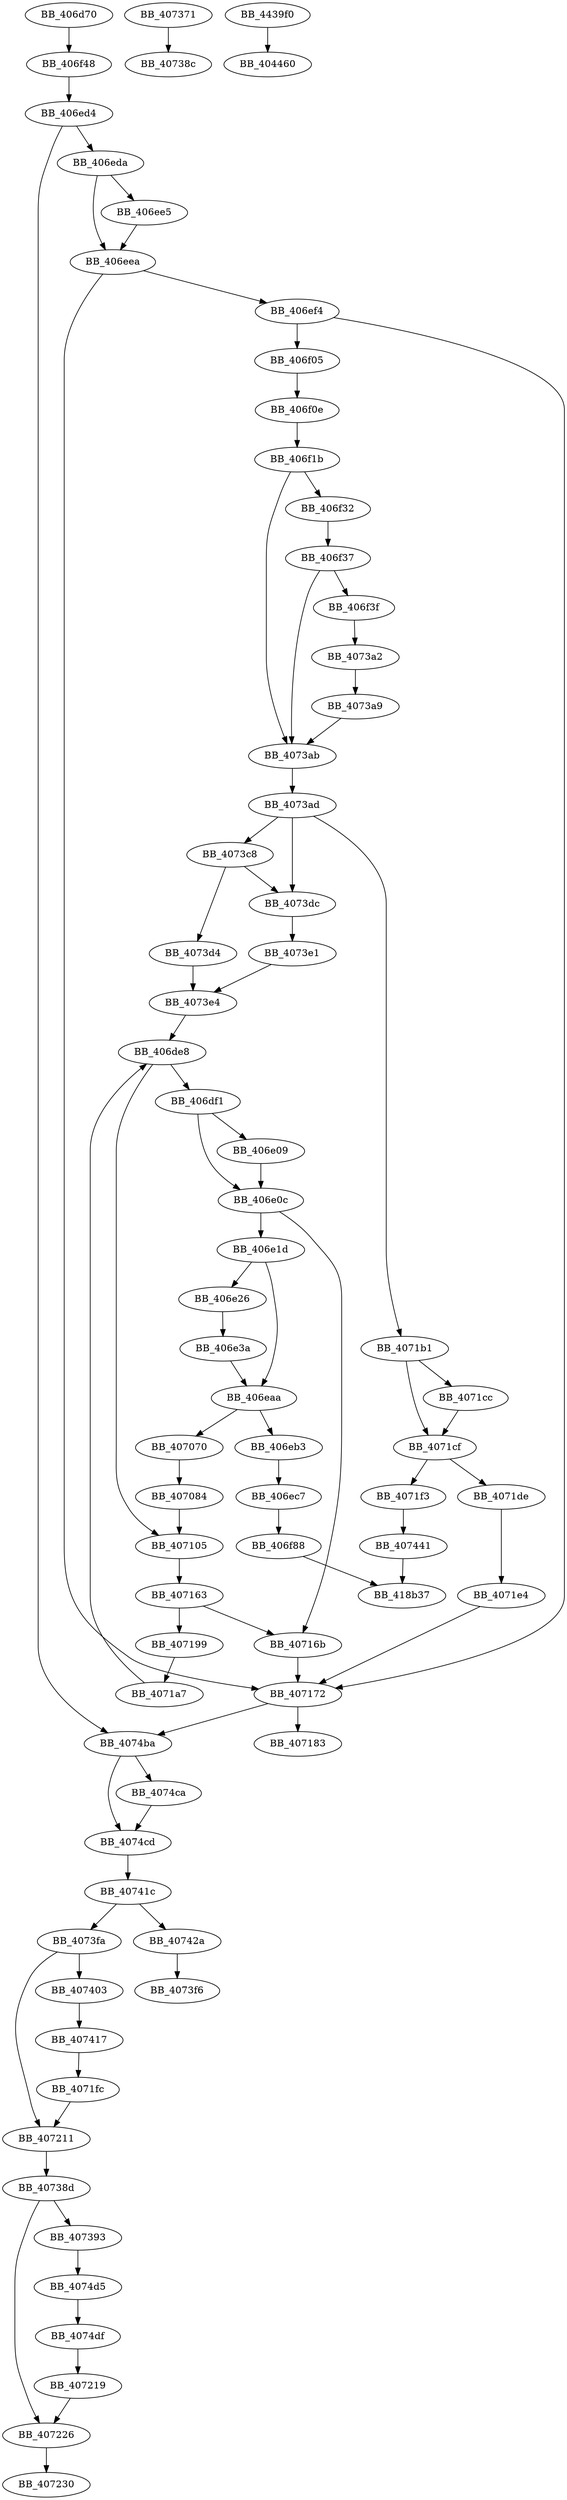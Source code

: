 DiGraph sub_406D70{
BB_406d70->BB_406f48
BB_406de8->BB_406df1
BB_406de8->BB_407105
BB_406df1->BB_406e09
BB_406df1->BB_406e0c
BB_406e09->BB_406e0c
BB_406e0c->BB_406e1d
BB_406e0c->BB_40716b
BB_406e1d->BB_406e26
BB_406e1d->BB_406eaa
BB_406e26->BB_406e3a
BB_406e3a->BB_406eaa
BB_406eaa->BB_406eb3
BB_406eaa->BB_407070
BB_406eb3->BB_406ec7
BB_406ec7->BB_406f88
BB_406ed4->BB_406eda
BB_406ed4->BB_4074ba
BB_406eda->BB_406ee5
BB_406eda->BB_406eea
BB_406ee5->BB_406eea
BB_406eea->BB_406ef4
BB_406eea->BB_407172
BB_406ef4->BB_406f05
BB_406ef4->BB_407172
BB_406f05->BB_406f0e
BB_406f0e->BB_406f1b
BB_406f1b->BB_406f32
BB_406f1b->BB_4073ab
BB_406f32->BB_406f37
BB_406f37->BB_406f3f
BB_406f37->BB_4073ab
BB_406f3f->BB_4073a2
BB_406f48->BB_406ed4
BB_406f88->BB_418b37
BB_407070->BB_407084
BB_407084->BB_407105
BB_407105->BB_407163
BB_407163->BB_40716b
BB_407163->BB_407199
BB_40716b->BB_407172
BB_407172->BB_407183
BB_407172->BB_4074ba
BB_407199->BB_4071a7
BB_4071a7->BB_406de8
BB_4071b1->BB_4071cc
BB_4071b1->BB_4071cf
BB_4071cc->BB_4071cf
BB_4071cf->BB_4071de
BB_4071cf->BB_4071f3
BB_4071de->BB_4071e4
BB_4071e4->BB_407172
BB_4071f3->BB_407441
BB_4071fc->BB_407211
BB_407211->BB_40738d
BB_407219->BB_407226
BB_407226->BB_407230
BB_407371->BB_40738c
BB_40738d->BB_407226
BB_40738d->BB_407393
BB_407393->BB_4074d5
BB_4073a2->BB_4073a9
BB_4073a9->BB_4073ab
BB_4073ab->BB_4073ad
BB_4073ad->BB_4071b1
BB_4073ad->BB_4073c8
BB_4073ad->BB_4073dc
BB_4073c8->BB_4073d4
BB_4073c8->BB_4073dc
BB_4073d4->BB_4073e4
BB_4073dc->BB_4073e1
BB_4073e1->BB_4073e4
BB_4073e4->BB_406de8
BB_4073fa->BB_407211
BB_4073fa->BB_407403
BB_407403->BB_407417
BB_407417->BB_4071fc
BB_40741c->BB_4073fa
BB_40741c->BB_40742a
BB_40742a->BB_4073f6
BB_407441->BB_418b37
BB_4074ba->BB_4074ca
BB_4074ba->BB_4074cd
BB_4074ca->BB_4074cd
BB_4074cd->BB_40741c
BB_4074d5->BB_4074df
BB_4074df->BB_407219
BB_4439f0->BB_404460
}
